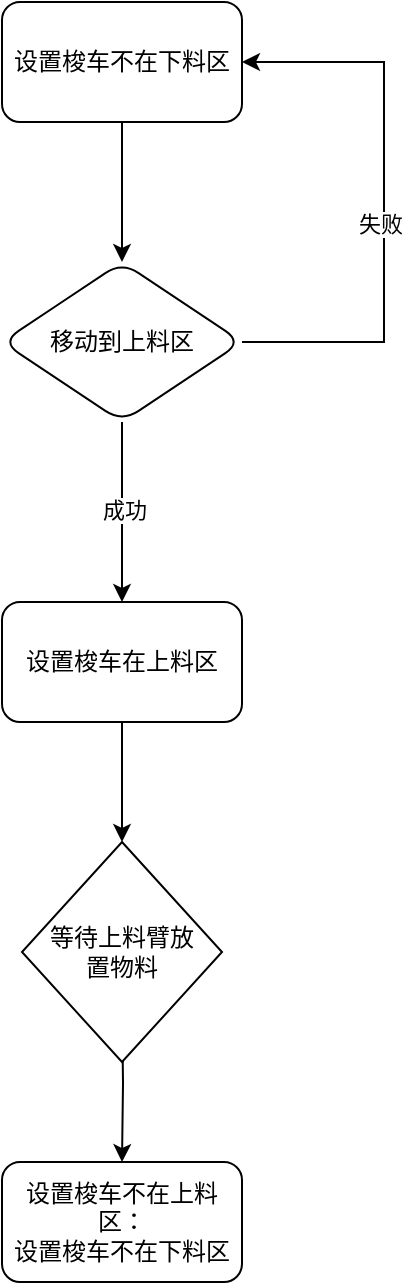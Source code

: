 <mxfile version="27.0.6">
  <diagram name="第 1 页" id="w6NTXWHTGnCcxoUcVFE5">
    <mxGraphModel dx="1205" dy="781" grid="1" gridSize="10" guides="1" tooltips="1" connect="1" arrows="1" fold="1" page="1" pageScale="1" pageWidth="827" pageHeight="1169" math="0" shadow="0">
      <root>
        <mxCell id="0" />
        <mxCell id="1" parent="0" />
        <mxCell id="-8qmdyV65O0BkZWv2ju7-3" value="" style="edgeStyle=orthogonalEdgeStyle;rounded=0;orthogonalLoop=1;jettySize=auto;html=1;" parent="1" source="-8qmdyV65O0BkZWv2ju7-1" target="-8qmdyV65O0BkZWv2ju7-2" edge="1">
          <mxGeometry relative="1" as="geometry" />
        </mxCell>
        <mxCell id="-8qmdyV65O0BkZWv2ju7-1" value="设置梭车不在下料区" style="rounded=1;whiteSpace=wrap;html=1;" parent="1" vertex="1">
          <mxGeometry x="250" y="130" width="120" height="60" as="geometry" />
        </mxCell>
        <mxCell id="-8qmdyV65O0BkZWv2ju7-7" value="" style="edgeStyle=orthogonalEdgeStyle;rounded=0;orthogonalLoop=1;jettySize=auto;html=1;" parent="1" source="-8qmdyV65O0BkZWv2ju7-2" target="-8qmdyV65O0BkZWv2ju7-6" edge="1">
          <mxGeometry relative="1" as="geometry">
            <Array as="points">
              <mxPoint x="310" y="360" />
              <mxPoint x="310" y="360" />
            </Array>
          </mxGeometry>
        </mxCell>
        <mxCell id="-8qmdyV65O0BkZWv2ju7-9" value="成功" style="edgeLabel;html=1;align=center;verticalAlign=middle;resizable=0;points=[];" parent="-8qmdyV65O0BkZWv2ju7-7" vertex="1" connectable="0">
          <mxGeometry x="-0.037" y="1" relative="1" as="geometry">
            <mxPoint as="offset" />
          </mxGeometry>
        </mxCell>
        <mxCell id="-8qmdyV65O0BkZWv2ju7-11" value="" style="edgeStyle=orthogonalEdgeStyle;rounded=0;orthogonalLoop=1;jettySize=auto;html=1;entryX=1;entryY=0.5;entryDx=0;entryDy=0;exitX=1;exitY=0.5;exitDx=0;exitDy=0;" parent="1" source="-8qmdyV65O0BkZWv2ju7-2" target="-8qmdyV65O0BkZWv2ju7-1" edge="1">
          <mxGeometry relative="1" as="geometry">
            <mxPoint x="340" y="300" as="sourcePoint" />
            <mxPoint x="340" y="160" as="targetPoint" />
            <Array as="points">
              <mxPoint x="441" y="300" />
              <mxPoint x="441" y="160" />
            </Array>
          </mxGeometry>
        </mxCell>
        <mxCell id="-8qmdyV65O0BkZWv2ju7-12" value="失败" style="edgeLabel;html=1;align=center;verticalAlign=middle;resizable=0;points=[];" parent="-8qmdyV65O0BkZWv2ju7-11" vertex="1" connectable="0">
          <mxGeometry x="-0.075" y="2" relative="1" as="geometry">
            <mxPoint as="offset" />
          </mxGeometry>
        </mxCell>
        <mxCell id="-8qmdyV65O0BkZWv2ju7-2" value="移动到上料区" style="rhombus;whiteSpace=wrap;html=1;rounded=1;" parent="1" vertex="1">
          <mxGeometry x="250" y="260" width="120" height="80" as="geometry" />
        </mxCell>
        <mxCell id="4d05WlCes_pul3JSnh46-2" value="" style="edgeStyle=orthogonalEdgeStyle;rounded=0;orthogonalLoop=1;jettySize=auto;html=1;entryX=0.5;entryY=0;entryDx=0;entryDy=0;" edge="1" parent="1" source="-8qmdyV65O0BkZWv2ju7-6" target="4d05WlCes_pul3JSnh46-5">
          <mxGeometry relative="1" as="geometry">
            <mxPoint x="310" y="570" as="targetPoint" />
          </mxGeometry>
        </mxCell>
        <mxCell id="-8qmdyV65O0BkZWv2ju7-6" value="设置梭车在上料区" style="whiteSpace=wrap;html=1;rounded=1;" parent="1" vertex="1">
          <mxGeometry x="250" y="430" width="120" height="60" as="geometry" />
        </mxCell>
        <mxCell id="4d05WlCes_pul3JSnh46-4" value="" style="edgeStyle=orthogonalEdgeStyle;rounded=0;orthogonalLoop=1;jettySize=auto;html=1;" edge="1" parent="1" target="4d05WlCes_pul3JSnh46-3">
          <mxGeometry relative="1" as="geometry">
            <mxPoint x="310" y="630" as="sourcePoint" />
          </mxGeometry>
        </mxCell>
        <mxCell id="4d05WlCes_pul3JSnh46-3" value="设置梭车不在上料区：&lt;div&gt;设置梭车不在下料区&lt;/div&gt;" style="whiteSpace=wrap;html=1;rounded=1;" vertex="1" parent="1">
          <mxGeometry x="250" y="710" width="120" height="60" as="geometry" />
        </mxCell>
        <mxCell id="4d05WlCes_pul3JSnh46-5" value="等待上料臂放&lt;div&gt;置物料&lt;/div&gt;" style="rhombus;whiteSpace=wrap;html=1;" vertex="1" parent="1">
          <mxGeometry x="260" y="550" width="100" height="110" as="geometry" />
        </mxCell>
      </root>
    </mxGraphModel>
  </diagram>
</mxfile>
